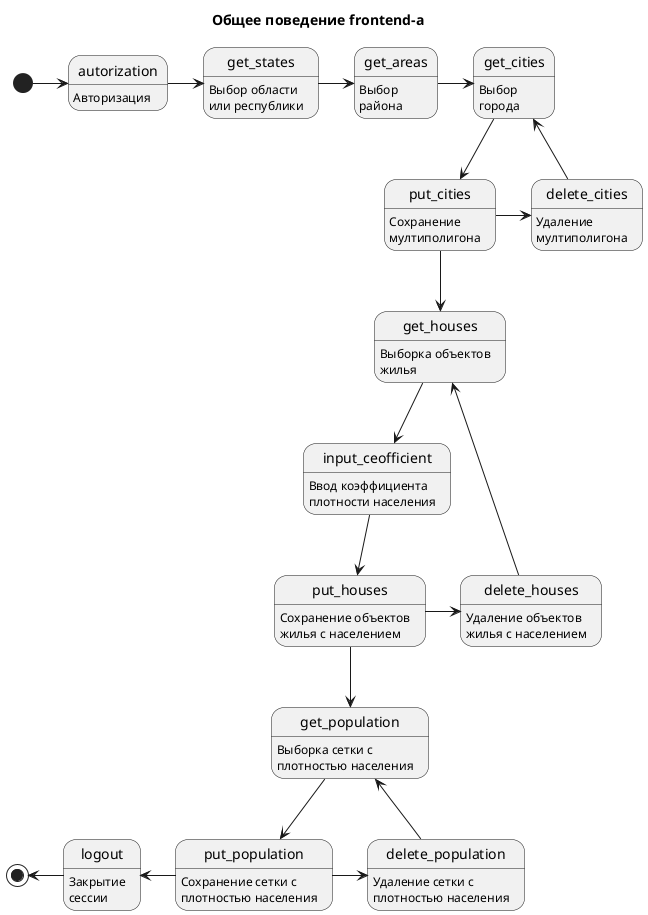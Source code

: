 @startuml frontend

title Общее поведение frontend-а

state autorization : Авторизация
state get_states : Выбор области\nили республики
state get_areas : Выбор\nрайона
state get_cities : Выбор\nгорода
state put_cities : Сохранение\nмултиполигона
state delete_cities : Удаление\nмултиполигона
state get_houses : Выборка объектов\nжилья
state input_ceofficient : Ввод коэффициента\nплотности населения
state put_houses : Сохранение объектов\nжилья c населением
state delete_houses : Удаление объектов\nжилья c населением
state get_population : Выборка сетки с\nплотностью населения
state put_population : Сохранение сетки с\nплотностью населения
state delete_population : Удаление сетки с\nплотностью населения
state logout : Закрытие\nсессии

[*] -> autorization
autorization -> get_states
get_states -> get_areas
get_areas -> get_cities
get_cities -down-> put_cities
put_cities -> delete_cities
delete_cities -up-> get_cities
put_cities -down-> get_houses
get_houses -down-> input_ceofficient
input_ceofficient -down-> put_houses
put_houses -> delete_houses
delete_houses -up-> get_houses
put_houses -down-> get_population
get_population -down-> put_population
put_population -> delete_population
delete_population -up-> get_population
put_population -left-> logout
logout -left-> [*]

@enduml
